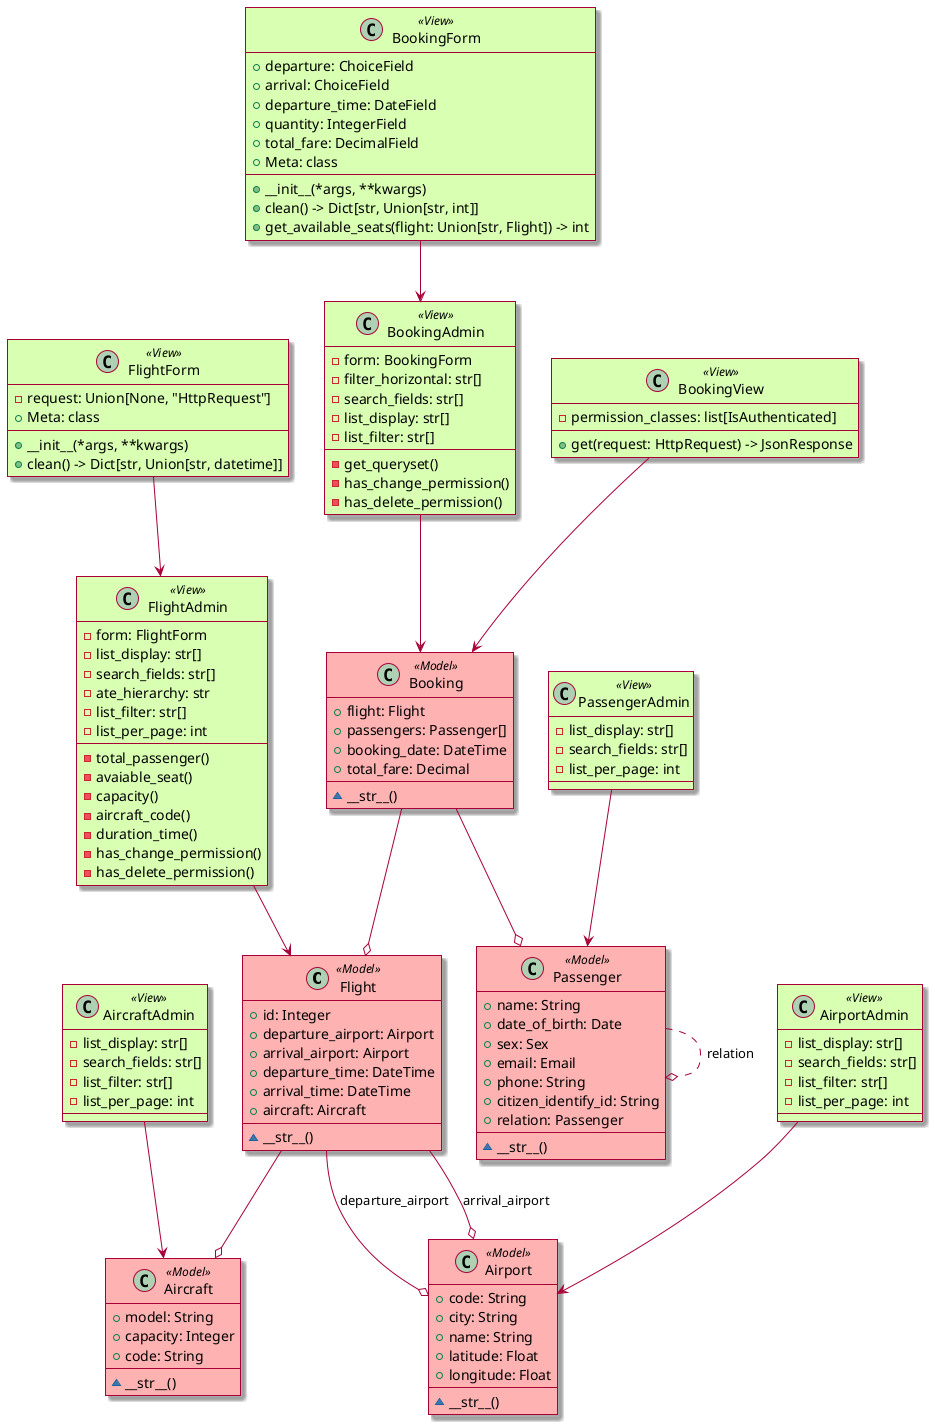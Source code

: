 @startuml "Class Diagram"

skin rose

skinparam class {
    BackgroundColor<<Model>> #FFB2B2
}

skinparam class {
    BackgroundColor<<Controller>> #FFFBD7
}

skinparam class {
    BackgroundColor<<View>> #D9FFB2
}

class Flight <<Model>> {
    + id: Integer
    + departure_airport: Airport
    + arrival_airport: Airport
    + departure_time: DateTime
    + arrival_time: DateTime
    + aircraft: Aircraft
    ~ __str__()
}

class Aircraft<<Model>> {
    + model: String
    + capacity: Integer
    + code: String
    ~ __str__()
}

class Airport<<Model>> {
    + code: String
    + city: String
    + name: String
    + latitude: Float
    + longitude: Float
    ~ __str__()
}

class Passenger<<Model>> {
    + name: String
    + date_of_birth: Date
    + sex: Sex
    + email: Email
    + phone: String
    + citizen_identify_id: String
    + relation: Passenger
    ~ __str__()
}

class Booking<<Model>> {
    + flight: Flight
    + passengers: Passenger[]
    + booking_date: DateTime
    + total_fare: Decimal
    ~ __str__()
}

class BookingView<<View>> {
    - permission_classes: list[IsAuthenticated]

    + get(request: HttpRequest) -> JsonResponse
}

class FlightAdmin<<View>> {
    - form: FlightForm
    - list_display: str[]
    - search_fields: str[]
    - ate_hierarchy: str
    - list_filter: str[]
    - list_per_page: int
    - total_passenger()
    - avaiable_seat()
    - capacity()
    - aircraft_code()
    - duration_time()
    - has_change_permission()
    - has_delete_permission()
}

class AircraftAdmin<<View>> {
    - list_display: str[]
    - search_fields: str[]
    - list_filter: str[]
    - list_per_page: int
}

class AirportAdmin<<View>> {
    - list_display: str[]
    - search_fields: str[]
    - list_filter: str[]
    - list_per_page: int
}

class PassengerAdmin<<View>> {
    - list_display: str[]
    - search_fields: str[]
    - list_per_page: int
}

class BookingAdmin<<View>> {
    - form: BookingForm
    - filter_horizontal: str[]
    - search_fields: str[]
    - list_display: str[]
    - list_filter: str[]
    - get_queryset()
    - has_change_permission()
    - has_delete_permission()
}

class BookingForm <<View>> {
    + departure: ChoiceField
    + arrival: ChoiceField
    + departure_time: DateField
    + quantity: IntegerField
    + total_fare: DecimalField
    + Meta: class

    + __init__(*args, **kwargs)
    + clean() -> Dict[str, Union[str, int]]
    + get_available_seats(flight: Union[str, Flight]) -> int
}

class FlightForm <<View>> {
    - request: Union[None, "HttpRequest"]
    + __init__(*args, **kwargs)
    + clean() -> Dict[str, Union[str, datetime]]
    + Meta: class
}

FlightAdmin --> Flight
AircraftAdmin --> Aircraft
AirportAdmin --> Airport
PassengerAdmin --> Passenger
BookingAdmin --> Booking
BookingView --> Booking
BookingForm --> BookingAdmin
FlightForm --> FlightAdmin

Passenger ..o Passenger: relation
Flight --o Airport: departure_airport
Flight --o Airport: arrival_airport
Flight --o Aircraft
Booking --o Flight
Booking --o Passenger


@enduml
